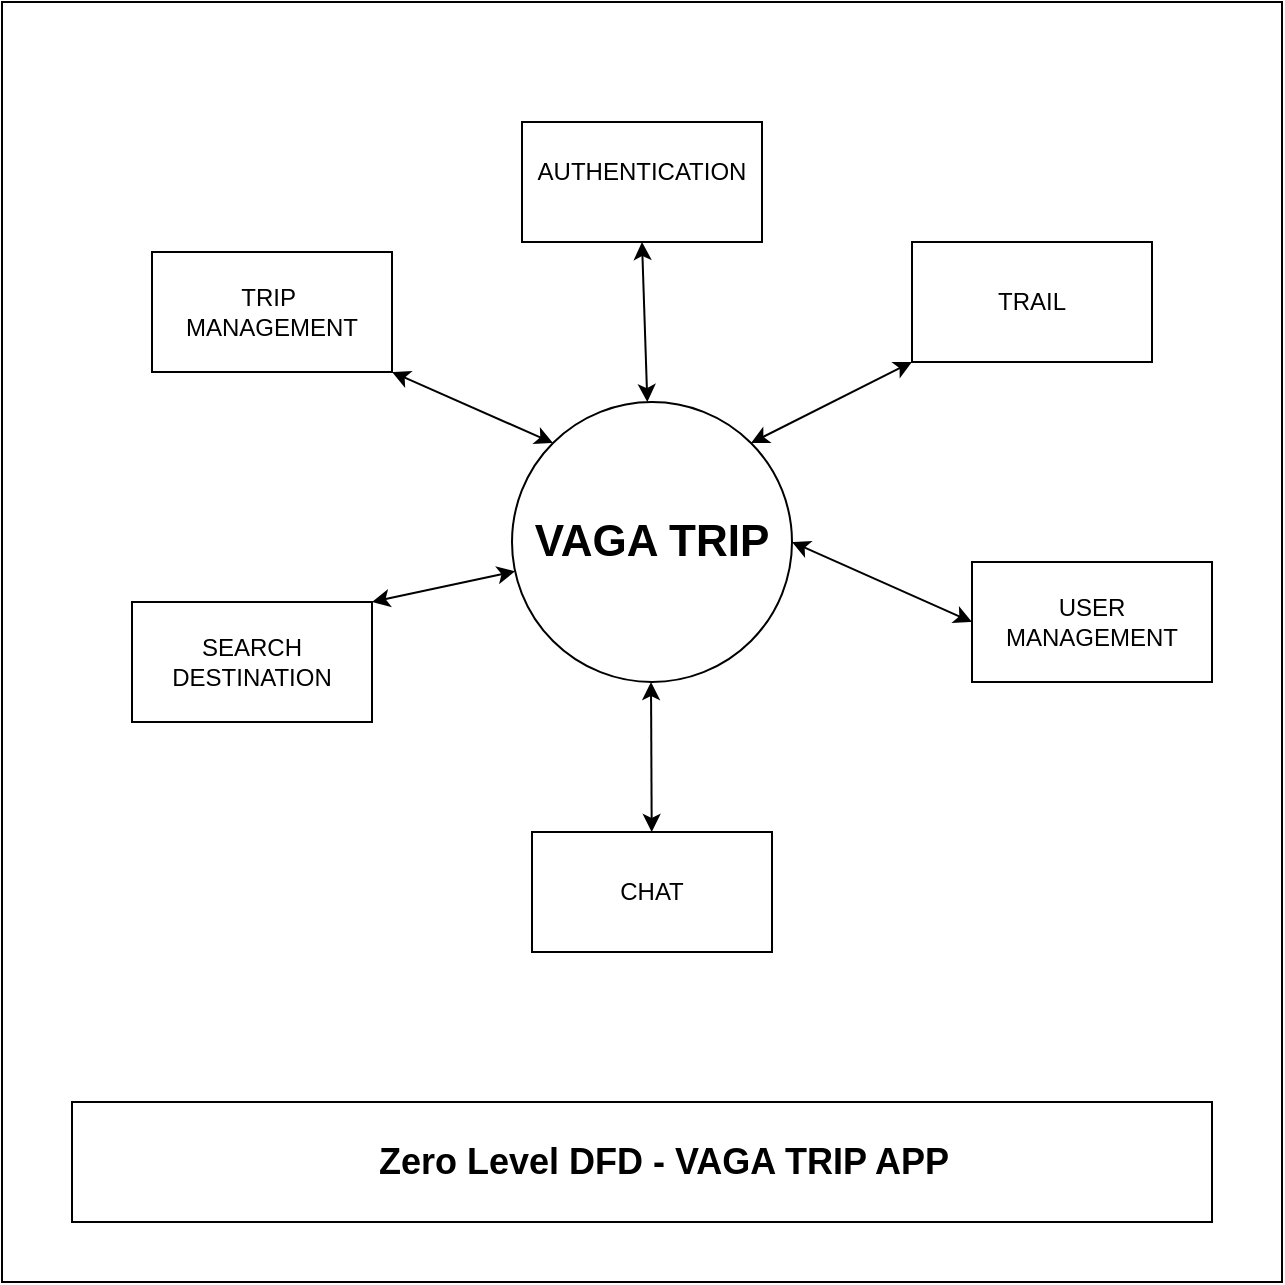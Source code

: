 <mxfile version="21.1.2" type="device">
  <diagram name="Page-1" id="0b4ebYuoWi5POrmicysn">
    <mxGraphModel dx="1036" dy="606" grid="1" gridSize="10" guides="1" tooltips="1" connect="1" arrows="1" fold="1" page="1" pageScale="1" pageWidth="850" pageHeight="1100" math="0" shadow="0">
      <root>
        <mxCell id="0" />
        <mxCell id="1" parent="0" />
        <mxCell id="FIXtqXKKG1aBjTDR9iln-1" value="" style="whiteSpace=wrap;html=1;aspect=fixed;" parent="1" vertex="1">
          <mxGeometry x="105" y="50" width="640" height="640" as="geometry" />
        </mxCell>
        <mxCell id="FIXtqXKKG1aBjTDR9iln-2" value="&lt;span style=&quot;font-size: 22px;&quot;&gt;&lt;b&gt;VAGA TRIP&lt;/b&gt;&lt;/span&gt;" style="ellipse;whiteSpace=wrap;html=1;aspect=fixed;" parent="1" vertex="1">
          <mxGeometry x="360" y="250" width="140" height="140" as="geometry" />
        </mxCell>
        <mxCell id="UNwPtMYkR0rYs0qdX-2g-1" value="" style="rounded=0;whiteSpace=wrap;html=1;" parent="1" vertex="1">
          <mxGeometry x="365" y="110" width="120" height="60" as="geometry" />
        </mxCell>
        <mxCell id="UNwPtMYkR0rYs0qdX-2g-2" value="" style="endArrow=classic;startArrow=classic;html=1;rounded=0;entryX=0.5;entryY=1;entryDx=0;entryDy=0;" parent="1" source="FIXtqXKKG1aBjTDR9iln-2" target="UNwPtMYkR0rYs0qdX-2g-1" edge="1">
          <mxGeometry width="50" height="50" relative="1" as="geometry">
            <mxPoint x="380" y="190" as="sourcePoint" />
            <mxPoint x="430" y="140" as="targetPoint" />
          </mxGeometry>
        </mxCell>
        <mxCell id="UNwPtMYkR0rYs0qdX-2g-3" value="AUTHENTICATION" style="text;html=1;strokeColor=none;fillColor=none;align=center;verticalAlign=middle;whiteSpace=wrap;rounded=0;" parent="1" vertex="1">
          <mxGeometry x="395" y="120" width="60" height="30" as="geometry" />
        </mxCell>
        <mxCell id="UNwPtMYkR0rYs0qdX-2g-4" value="" style="rounded=0;whiteSpace=wrap;html=1;" parent="1" vertex="1">
          <mxGeometry x="370" y="465" width="120" height="60" as="geometry" />
        </mxCell>
        <mxCell id="UNwPtMYkR0rYs0qdX-2g-5" value="" style="endArrow=classic;startArrow=classic;html=1;rounded=0;" parent="1" source="UNwPtMYkR0rYs0qdX-2g-4" edge="1">
          <mxGeometry width="50" height="50" relative="1" as="geometry">
            <mxPoint x="429.5" y="500" as="sourcePoint" />
            <mxPoint x="429.5" y="390" as="targetPoint" />
          </mxGeometry>
        </mxCell>
        <mxCell id="UNwPtMYkR0rYs0qdX-2g-6" value="CHAT" style="text;html=1;strokeColor=none;fillColor=none;align=center;verticalAlign=middle;whiteSpace=wrap;rounded=0;" parent="1" vertex="1">
          <mxGeometry x="400" y="480" width="60" height="30" as="geometry" />
        </mxCell>
        <mxCell id="UNwPtMYkR0rYs0qdX-2g-7" value="" style="rounded=0;whiteSpace=wrap;html=1;" parent="1" vertex="1">
          <mxGeometry x="590" y="330" width="120" height="60" as="geometry" />
        </mxCell>
        <mxCell id="UNwPtMYkR0rYs0qdX-2g-8" value="" style="endArrow=classic;startArrow=classic;html=1;rounded=0;exitX=1;exitY=0.5;exitDx=0;exitDy=0;entryX=0;entryY=0.5;entryDx=0;entryDy=0;" parent="1" source="FIXtqXKKG1aBjTDR9iln-2" target="UNwPtMYkR0rYs0qdX-2g-7" edge="1">
          <mxGeometry width="50" height="50" relative="1" as="geometry">
            <mxPoint x="629.5" y="270" as="sourcePoint" />
            <mxPoint x="629.5" y="160" as="targetPoint" />
          </mxGeometry>
        </mxCell>
        <mxCell id="UNwPtMYkR0rYs0qdX-2g-9" value="USER MANAGEMENT" style="text;html=1;strokeColor=none;fillColor=none;align=center;verticalAlign=middle;whiteSpace=wrap;rounded=0;" parent="1" vertex="1">
          <mxGeometry x="620" y="345" width="60" height="30" as="geometry" />
        </mxCell>
        <mxCell id="UNwPtMYkR0rYs0qdX-2g-14" value="" style="rounded=0;whiteSpace=wrap;html=1;" parent="1" vertex="1">
          <mxGeometry x="180" y="175" width="120" height="60" as="geometry" />
        </mxCell>
        <mxCell id="UNwPtMYkR0rYs0qdX-2g-15" value="" style="endArrow=classic;startArrow=classic;html=1;rounded=0;exitX=1;exitY=1;exitDx=0;exitDy=0;entryX=0;entryY=0;entryDx=0;entryDy=0;" parent="1" source="UNwPtMYkR0rYs0qdX-2g-14" target="FIXtqXKKG1aBjTDR9iln-2" edge="1">
          <mxGeometry width="50" height="50" relative="1" as="geometry">
            <mxPoint x="280" y="319.5" as="sourcePoint" />
            <mxPoint x="350" y="319.5" as="targetPoint" />
          </mxGeometry>
        </mxCell>
        <mxCell id="UNwPtMYkR0rYs0qdX-2g-16" value="TRIP&amp;nbsp;&lt;br&gt;MANAGEMENT" style="text;html=1;strokeColor=none;fillColor=none;align=center;verticalAlign=middle;whiteSpace=wrap;rounded=0;" parent="1" vertex="1">
          <mxGeometry x="210" y="190" width="60" height="30" as="geometry" />
        </mxCell>
        <mxCell id="Ku8ji7ifTZMvTcs6ZBVA-1" value="" style="rounded=0;whiteSpace=wrap;html=1;" parent="1" vertex="1">
          <mxGeometry x="560" y="170" width="120" height="60" as="geometry" />
        </mxCell>
        <mxCell id="Ku8ji7ifTZMvTcs6ZBVA-2" value="TRAIL" style="text;html=1;strokeColor=none;fillColor=none;align=center;verticalAlign=middle;whiteSpace=wrap;rounded=0;" parent="1" vertex="1">
          <mxGeometry x="590" y="185" width="60" height="30" as="geometry" />
        </mxCell>
        <mxCell id="Ku8ji7ifTZMvTcs6ZBVA-7" value="" style="endArrow=classic;startArrow=classic;html=1;rounded=0;exitX=0;exitY=1;exitDx=0;exitDy=0;entryX=1;entryY=0;entryDx=0;entryDy=0;" parent="1" source="Ku8ji7ifTZMvTcs6ZBVA-1" target="FIXtqXKKG1aBjTDR9iln-2" edge="1">
          <mxGeometry width="50" height="50" relative="1" as="geometry">
            <mxPoint x="510" y="270" as="sourcePoint" />
            <mxPoint x="510" y="280" as="targetPoint" />
          </mxGeometry>
        </mxCell>
        <mxCell id="Ku8ji7ifTZMvTcs6ZBVA-12" value="" style="rounded=0;whiteSpace=wrap;html=1;" parent="1" vertex="1">
          <mxGeometry x="170" y="350" width="120" height="60" as="geometry" />
        </mxCell>
        <mxCell id="Ku8ji7ifTZMvTcs6ZBVA-15" value="SEARCH DESTINATION" style="text;html=1;strokeColor=none;fillColor=none;align=center;verticalAlign=middle;whiteSpace=wrap;rounded=0;" parent="1" vertex="1">
          <mxGeometry x="200" y="365" width="60" height="30" as="geometry" />
        </mxCell>
        <mxCell id="Ku8ji7ifTZMvTcs6ZBVA-16" value="" style="endArrow=classic;startArrow=classic;html=1;rounded=0;exitX=1;exitY=0;exitDx=0;exitDy=0;" parent="1" source="Ku8ji7ifTZMvTcs6ZBVA-12" target="FIXtqXKKG1aBjTDR9iln-2" edge="1">
          <mxGeometry width="50" height="50" relative="1" as="geometry">
            <mxPoint x="300" y="410" as="sourcePoint" />
            <mxPoint x="350" y="360" as="targetPoint" />
          </mxGeometry>
        </mxCell>
        <mxCell id="Ku8ji7ifTZMvTcs6ZBVA-20" value="" style="rounded=0;whiteSpace=wrap;html=1;" parent="1" vertex="1">
          <mxGeometry x="140" y="600" width="570" height="60" as="geometry" />
        </mxCell>
        <mxCell id="Ku8ji7ifTZMvTcs6ZBVA-21" value="&lt;h2&gt;Zero Level DFD - VAGA TRIP APP&lt;/h2&gt;" style="text;html=1;strokeColor=none;fillColor=none;align=center;verticalAlign=middle;whiteSpace=wrap;rounded=0;" parent="1" vertex="1">
          <mxGeometry x="191" y="615" width="490" height="30" as="geometry" />
        </mxCell>
      </root>
    </mxGraphModel>
  </diagram>
</mxfile>
